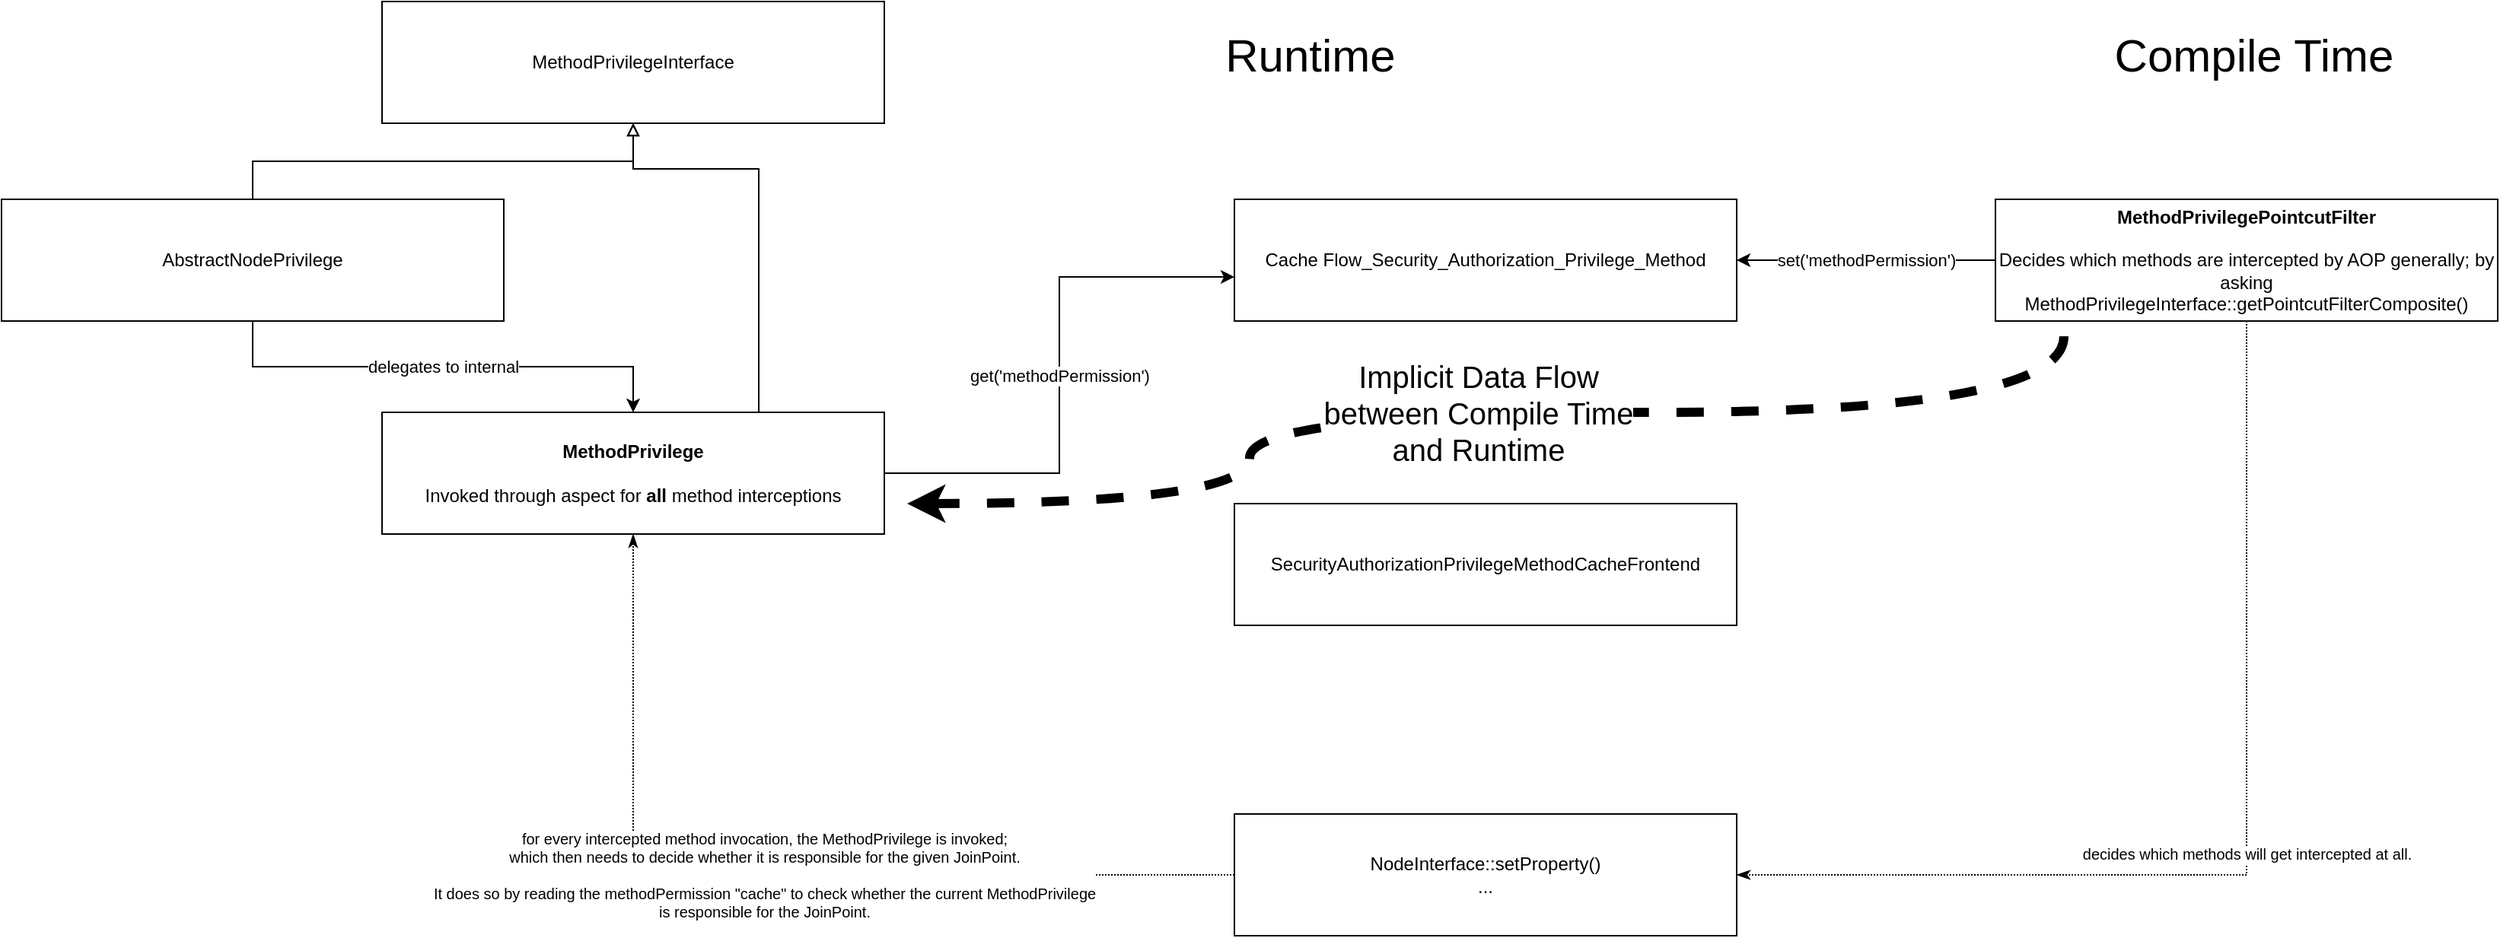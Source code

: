<mxfile version="12.4.2" type="device" pages="1"><diagram id="mLzklrUHOQf246R2MT1T" name="Page-1"><mxGraphModel dx="2178" dy="971" grid="1" gridSize="10" guides="1" tooltips="1" connect="1" arrows="1" fold="1" page="1" pageScale="1" pageWidth="827" pageHeight="1169" math="0" shadow="0"><root><mxCell id="0"/><mxCell id="1" parent="0"/><mxCell id="fOFCSHzLjeOyAdMG21nk-1" value="SecurityAuthorizationPrivilegeMethodCacheFrontend" style="rounded=0;whiteSpace=wrap;html=1;" parent="1" vertex="1"><mxGeometry x="530" y="340" width="330" height="80" as="geometry"/></mxCell><mxCell id="fOFCSHzLjeOyAdMG21nk-2" value="Cache Flow_Security_Authorization_Privilege_Method&lt;span style=&quot;color: rgba(0 , 0 , 0 , 0) ; font-family: monospace ; font-size: 0px ; white-space: nowrap&quot;&gt;%3CmxGraphModel%3E%3Croot%3E%3CmxCell%20id%3D%220%22%2F%3E%3CmxCell%20id%3D%221%22%20parent%3D%220%22%2F%3E%3CmxCell%20id%3D%222%22%20value%3D%22SecurityAuthorizationPrivilegeMethodCacheFrontend%22%20style%3D%22rounded%3D0%3BwhiteSpace%3Dwrap%3Bhtml%3D1%3B%22%20vertex%3D%221%22%20parent%3D%221%22%3E%3CmxGeometry%20x%3D%22220%22%20y%3D%22350%22%20width%3D%22330%22%20height%3D%2280%22%20as%3D%22geometry%22%2F%3E%3C%2FmxCell%3E%3C%2Froot%3E%3C%2FmxGraphModel%3EFFloi&lt;/span&gt;" style="rounded=0;whiteSpace=wrap;html=1;" parent="1" vertex="1"><mxGeometry x="530" y="140" width="330" height="80" as="geometry"/></mxCell><mxCell id="fOFCSHzLjeOyAdMG21nk-5" value="get('methodPermission')" style="edgeStyle=orthogonalEdgeStyle;rounded=0;orthogonalLoop=1;jettySize=auto;html=1;exitX=1;exitY=0.5;exitDx=0;exitDy=0;entryX=0;entryY=0.638;entryDx=0;entryDy=0;entryPerimeter=0;" parent="1" source="fOFCSHzLjeOyAdMG21nk-3" target="fOFCSHzLjeOyAdMG21nk-2" edge="1"><mxGeometry relative="1" as="geometry"/></mxCell><mxCell id="fOFCSHzLjeOyAdMG21nk-13" style="edgeStyle=orthogonalEdgeStyle;rounded=0;orthogonalLoop=1;jettySize=auto;html=1;exitX=0.75;exitY=0;exitDx=0;exitDy=0;endArrow=block;endFill=0;" parent="1" source="fOFCSHzLjeOyAdMG21nk-3" target="fOFCSHzLjeOyAdMG21nk-10" edge="1"><mxGeometry relative="1" as="geometry"><Array as="points"><mxPoint x="218" y="120"/><mxPoint x="135" y="120"/></Array></mxGeometry></mxCell><mxCell id="fOFCSHzLjeOyAdMG21nk-3" value="&lt;b&gt;MethodPrivilege&lt;/b&gt;&lt;br&gt;&lt;br&gt;Invoked through aspect for &lt;b&gt;all&lt;/b&gt;&amp;nbsp;method interceptions" style="rounded=0;whiteSpace=wrap;html=1;" parent="1" vertex="1"><mxGeometry x="-30" y="280" width="330" height="80" as="geometry"/></mxCell><mxCell id="fOFCSHzLjeOyAdMG21nk-7" value="set('methodPermission')" style="edgeStyle=orthogonalEdgeStyle;rounded=0;orthogonalLoop=1;jettySize=auto;html=1;exitX=0;exitY=0.5;exitDx=0;exitDy=0;" parent="1" source="fOFCSHzLjeOyAdMG21nk-6" target="fOFCSHzLjeOyAdMG21nk-2" edge="1"><mxGeometry relative="1" as="geometry"/></mxCell><mxCell id="fOFCSHzLjeOyAdMG21nk-19" value="&lt;font style=&quot;font-size: 10px&quot;&gt;decides which methods will get intercepted at all.&lt;br&gt;&lt;/font&gt;" style="edgeStyle=orthogonalEdgeStyle;rounded=0;orthogonalLoop=1;jettySize=auto;html=1;exitX=0.5;exitY=1;exitDx=0;exitDy=0;entryX=1;entryY=0.5;entryDx=0;entryDy=0;endArrow=classicThin;endFill=1;fontSize=10;dashed=1;dashPattern=1 1;" parent="1" source="fOFCSHzLjeOyAdMG21nk-6" target="fOFCSHzLjeOyAdMG21nk-18" edge="1"><mxGeometry relative="1" as="geometry"/></mxCell><mxCell id="fOFCSHzLjeOyAdMG21nk-6" value="&lt;b&gt;MethodPrivilegePointcutFilter&lt;/b&gt;&lt;br&gt;&lt;br&gt;Decides which methods are intercepted by AOP generally; by asking MethodPrivilegeInterface::getPointcutFilterComposite()" style="rounded=0;whiteSpace=wrap;html=1;" parent="1" vertex="1"><mxGeometry x="1030" y="140" width="330" height="80" as="geometry"/></mxCell><mxCell id="fOFCSHzLjeOyAdMG21nk-9" value="delegates to internal" style="edgeStyle=orthogonalEdgeStyle;rounded=0;orthogonalLoop=1;jettySize=auto;html=1;exitX=0.5;exitY=1;exitDx=0;exitDy=0;" parent="1" source="fOFCSHzLjeOyAdMG21nk-8" target="fOFCSHzLjeOyAdMG21nk-3" edge="1"><mxGeometry relative="1" as="geometry"/></mxCell><mxCell id="fOFCSHzLjeOyAdMG21nk-12" style="edgeStyle=orthogonalEdgeStyle;rounded=0;orthogonalLoop=1;jettySize=auto;html=1;entryX=0.5;entryY=1;entryDx=0;entryDy=0;endArrow=block;endFill=0;" parent="1" source="fOFCSHzLjeOyAdMG21nk-8" target="fOFCSHzLjeOyAdMG21nk-10" edge="1"><mxGeometry relative="1" as="geometry"/></mxCell><mxCell id="fOFCSHzLjeOyAdMG21nk-8" value="AbstractNodePrivilege" style="rounded=0;whiteSpace=wrap;html=1;" parent="1" vertex="1"><mxGeometry x="-280" y="140" width="330" height="80" as="geometry"/></mxCell><mxCell id="fOFCSHzLjeOyAdMG21nk-10" value="MethodPrivilegeInterface" style="rounded=0;whiteSpace=wrap;html=1;" parent="1" vertex="1"><mxGeometry x="-30" y="10" width="330" height="80" as="geometry"/></mxCell><mxCell id="fOFCSHzLjeOyAdMG21nk-16" value="Compile Time" style="text;html=1;strokeColor=none;fillColor=none;align=center;verticalAlign=middle;whiteSpace=wrap;rounded=0;fontSize=30;" parent="1" vertex="1"><mxGeometry x="1070" y="20" width="260" height="50" as="geometry"/></mxCell><mxCell id="fOFCSHzLjeOyAdMG21nk-17" value="Runtime" style="text;html=1;strokeColor=none;fillColor=none;align=center;verticalAlign=middle;whiteSpace=wrap;rounded=0;fontSize=30;" parent="1" vertex="1"><mxGeometry x="450" y="20" width="260" height="50" as="geometry"/></mxCell><mxCell id="fOFCSHzLjeOyAdMG21nk-20" value="for every intercepted method invocation, the MethodPrivilege is invoked;&lt;br&gt;which then needs to decide whether it is responsible for the given JoinPoint.&lt;br&gt;&lt;br&gt;It does so by reading the methodPermission &quot;cache&quot; to check whether the current MethodPrivilege&lt;br&gt;is responsible for the JoinPoint." style="edgeStyle=orthogonalEdgeStyle;rounded=0;orthogonalLoop=1;jettySize=auto;html=1;exitX=0;exitY=0.5;exitDx=0;exitDy=0;entryX=0.5;entryY=1;entryDx=0;entryDy=0;dashed=1;dashPattern=1 1;endArrow=classicThin;endFill=1;fontSize=10;" parent="1" source="fOFCSHzLjeOyAdMG21nk-18" target="fOFCSHzLjeOyAdMG21nk-3" edge="1"><mxGeometry relative="1" as="geometry"/></mxCell><mxCell id="fOFCSHzLjeOyAdMG21nk-18" value="NodeInterface::setProperty()&lt;br&gt;..." style="rounded=0;whiteSpace=wrap;html=1;" parent="1" vertex="1"><mxGeometry x="530" y="544" width="330" height="80" as="geometry"/></mxCell><mxCell id="fOFCSHzLjeOyAdMG21nk-21" value="Implicit Data Flow&lt;br&gt;between Compile Time&lt;br&gt;and Runtime" style="endArrow=classic;html=1;dashed=1;fontSize=20;strokeWidth=6;edgeStyle=orthogonalEdgeStyle;curved=1;" parent="1" edge="1"><mxGeometry width="50" height="50" relative="1" as="geometry"><mxPoint x="1075" y="230" as="sourcePoint"/><mxPoint x="315" y="340" as="targetPoint"/><Array as="points"><mxPoint x="540" y="280"/><mxPoint x="540" y="340"/></Array></mxGeometry></mxCell></root></mxGraphModel></diagram></mxfile>